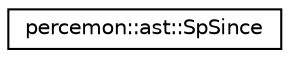 digraph "Graphical Class Hierarchy"
{
 // LATEX_PDF_SIZE
  edge [fontname="Helvetica",fontsize="10",labelfontname="Helvetica",labelfontsize="10"];
  node [fontname="Helvetica",fontsize="10",shape=record];
  rankdir="LR";
  Node0 [label="percemon::ast::SpSince",height=0.2,width=0.4,color="black", fillcolor="white", style="filled",URL="$structpercemon_1_1ast_1_1SpSince.html",tooltip=" "];
}
